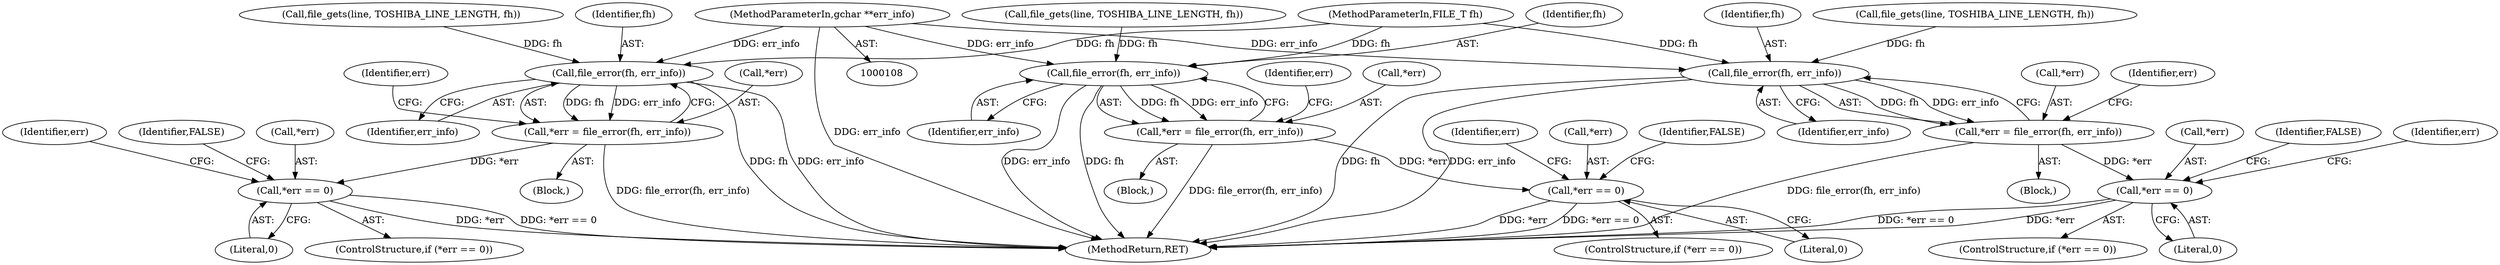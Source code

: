 digraph "0_wireshark_5efb45231671baa2db2011d8f67f9d6e72bc455b@pointer" {
"1000113" [label="(MethodParameterIn,gchar **err_info)"];
"1000146" [label="(Call,file_error(fh, err_info))"];
"1000143" [label="(Call,*err = file_error(fh, err_info))"];
"1000150" [label="(Call,*err == 0)"];
"1000207" [label="(Call,file_error(fh, err_info))"];
"1000204" [label="(Call,*err = file_error(fh, err_info))"];
"1000211" [label="(Call,*err == 0)"];
"1000439" [label="(Call,file_error(fh, err_info))"];
"1000436" [label="(Call,*err = file_error(fh, err_info))"];
"1000443" [label="(Call,*err == 0)"];
"1000209" [label="(Identifier,err_info)"];
"1000204" [label="(Call,*err = file_error(fh, err_info))"];
"1000143" [label="(Call,*err = file_error(fh, err_info))"];
"1000440" [label="(Identifier,fh)"];
"1000137" [label="(Call,file_gets(line, TOSHIBA_LINE_LENGTH, fh))"];
"1000443" [label="(Call,*err == 0)"];
"1000476" [label="(MethodReturn,RET)"];
"1000150" [label="(Call,*err == 0)"];
"1000436" [label="(Call,*err = file_error(fh, err_info))"];
"1000218" [label="(Identifier,err)"];
"1000210" [label="(ControlStructure,if (*err == 0))"];
"1000435" [label="(Block,)"];
"1000203" [label="(Block,)"];
"1000152" [label="(Identifier,err)"];
"1000212" [label="(Call,*err)"];
"1000439" [label="(Call,file_error(fh, err_info))"];
"1000198" [label="(Call,file_gets(line, TOSHIBA_LINE_LENGTH, fh))"];
"1000142" [label="(Block,)"];
"1000453" [label="(Identifier,FALSE)"];
"1000441" [label="(Identifier,err_info)"];
"1000211" [label="(Call,*err == 0)"];
"1000214" [label="(Literal,0)"];
"1000157" [label="(Identifier,err)"];
"1000442" [label="(ControlStructure,if (*err == 0))"];
"1000144" [label="(Call,*err)"];
"1000205" [label="(Call,*err)"];
"1000213" [label="(Identifier,err)"];
"1000146" [label="(Call,file_error(fh, err_info))"];
"1000221" [label="(Identifier,FALSE)"];
"1000446" [label="(Literal,0)"];
"1000437" [label="(Call,*err)"];
"1000148" [label="(Identifier,err_info)"];
"1000149" [label="(ControlStructure,if (*err == 0))"];
"1000113" [label="(MethodParameterIn,gchar **err_info)"];
"1000153" [label="(Literal,0)"];
"1000450" [label="(Identifier,err)"];
"1000109" [label="(MethodParameterIn,FILE_T fh)"];
"1000430" [label="(Call,file_gets(line, TOSHIBA_LINE_LENGTH, fh))"];
"1000445" [label="(Identifier,err)"];
"1000208" [label="(Identifier,fh)"];
"1000147" [label="(Identifier,fh)"];
"1000160" [label="(Identifier,FALSE)"];
"1000444" [label="(Call,*err)"];
"1000151" [label="(Call,*err)"];
"1000207" [label="(Call,file_error(fh, err_info))"];
"1000113" -> "1000108"  [label="AST: "];
"1000113" -> "1000476"  [label="DDG: err_info"];
"1000113" -> "1000146"  [label="DDG: err_info"];
"1000113" -> "1000207"  [label="DDG: err_info"];
"1000113" -> "1000439"  [label="DDG: err_info"];
"1000146" -> "1000143"  [label="AST: "];
"1000146" -> "1000148"  [label="CFG: "];
"1000147" -> "1000146"  [label="AST: "];
"1000148" -> "1000146"  [label="AST: "];
"1000143" -> "1000146"  [label="CFG: "];
"1000146" -> "1000476"  [label="DDG: err_info"];
"1000146" -> "1000476"  [label="DDG: fh"];
"1000146" -> "1000143"  [label="DDG: fh"];
"1000146" -> "1000143"  [label="DDG: err_info"];
"1000137" -> "1000146"  [label="DDG: fh"];
"1000109" -> "1000146"  [label="DDG: fh"];
"1000143" -> "1000142"  [label="AST: "];
"1000144" -> "1000143"  [label="AST: "];
"1000152" -> "1000143"  [label="CFG: "];
"1000143" -> "1000476"  [label="DDG: file_error(fh, err_info)"];
"1000143" -> "1000150"  [label="DDG: *err"];
"1000150" -> "1000149"  [label="AST: "];
"1000150" -> "1000153"  [label="CFG: "];
"1000151" -> "1000150"  [label="AST: "];
"1000153" -> "1000150"  [label="AST: "];
"1000157" -> "1000150"  [label="CFG: "];
"1000160" -> "1000150"  [label="CFG: "];
"1000150" -> "1000476"  [label="DDG: *err"];
"1000150" -> "1000476"  [label="DDG: *err == 0"];
"1000207" -> "1000204"  [label="AST: "];
"1000207" -> "1000209"  [label="CFG: "];
"1000208" -> "1000207"  [label="AST: "];
"1000209" -> "1000207"  [label="AST: "];
"1000204" -> "1000207"  [label="CFG: "];
"1000207" -> "1000476"  [label="DDG: err_info"];
"1000207" -> "1000476"  [label="DDG: fh"];
"1000207" -> "1000204"  [label="DDG: fh"];
"1000207" -> "1000204"  [label="DDG: err_info"];
"1000198" -> "1000207"  [label="DDG: fh"];
"1000109" -> "1000207"  [label="DDG: fh"];
"1000204" -> "1000203"  [label="AST: "];
"1000205" -> "1000204"  [label="AST: "];
"1000213" -> "1000204"  [label="CFG: "];
"1000204" -> "1000476"  [label="DDG: file_error(fh, err_info)"];
"1000204" -> "1000211"  [label="DDG: *err"];
"1000211" -> "1000210"  [label="AST: "];
"1000211" -> "1000214"  [label="CFG: "];
"1000212" -> "1000211"  [label="AST: "];
"1000214" -> "1000211"  [label="AST: "];
"1000218" -> "1000211"  [label="CFG: "];
"1000221" -> "1000211"  [label="CFG: "];
"1000211" -> "1000476"  [label="DDG: *err"];
"1000211" -> "1000476"  [label="DDG: *err == 0"];
"1000439" -> "1000436"  [label="AST: "];
"1000439" -> "1000441"  [label="CFG: "];
"1000440" -> "1000439"  [label="AST: "];
"1000441" -> "1000439"  [label="AST: "];
"1000436" -> "1000439"  [label="CFG: "];
"1000439" -> "1000476"  [label="DDG: fh"];
"1000439" -> "1000476"  [label="DDG: err_info"];
"1000439" -> "1000436"  [label="DDG: fh"];
"1000439" -> "1000436"  [label="DDG: err_info"];
"1000430" -> "1000439"  [label="DDG: fh"];
"1000109" -> "1000439"  [label="DDG: fh"];
"1000436" -> "1000435"  [label="AST: "];
"1000437" -> "1000436"  [label="AST: "];
"1000445" -> "1000436"  [label="CFG: "];
"1000436" -> "1000476"  [label="DDG: file_error(fh, err_info)"];
"1000436" -> "1000443"  [label="DDG: *err"];
"1000443" -> "1000442"  [label="AST: "];
"1000443" -> "1000446"  [label="CFG: "];
"1000444" -> "1000443"  [label="AST: "];
"1000446" -> "1000443"  [label="AST: "];
"1000450" -> "1000443"  [label="CFG: "];
"1000453" -> "1000443"  [label="CFG: "];
"1000443" -> "1000476"  [label="DDG: *err == 0"];
"1000443" -> "1000476"  [label="DDG: *err"];
}

